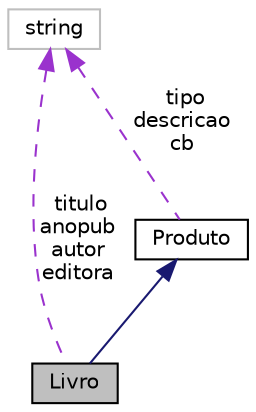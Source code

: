 digraph "Livro"
{
  edge [fontname="Helvetica",fontsize="10",labelfontname="Helvetica",labelfontsize="10"];
  node [fontname="Helvetica",fontsize="10",shape=record];
  Node1 [label="Livro",height=0.2,width=0.4,color="black", fillcolor="grey75", style="filled" fontcolor="black"];
  Node2 -> Node1 [dir="back",color="midnightblue",fontsize="10",style="solid",fontname="Helvetica"];
  Node2 [label="Produto",height=0.2,width=0.4,color="black", fillcolor="white", style="filled",URL="$classProduto.html",tooltip="Classe que representa um Produto. "];
  Node3 -> Node2 [dir="back",color="darkorchid3",fontsize="10",style="dashed",label=" tipo\ndescricao\ncb" ,fontname="Helvetica"];
  Node3 [label="string",height=0.2,width=0.4,color="grey75", fillcolor="white", style="filled"];
  Node3 -> Node1 [dir="back",color="darkorchid3",fontsize="10",style="dashed",label=" titulo\nanopub\nautor\neditora" ,fontname="Helvetica"];
}
